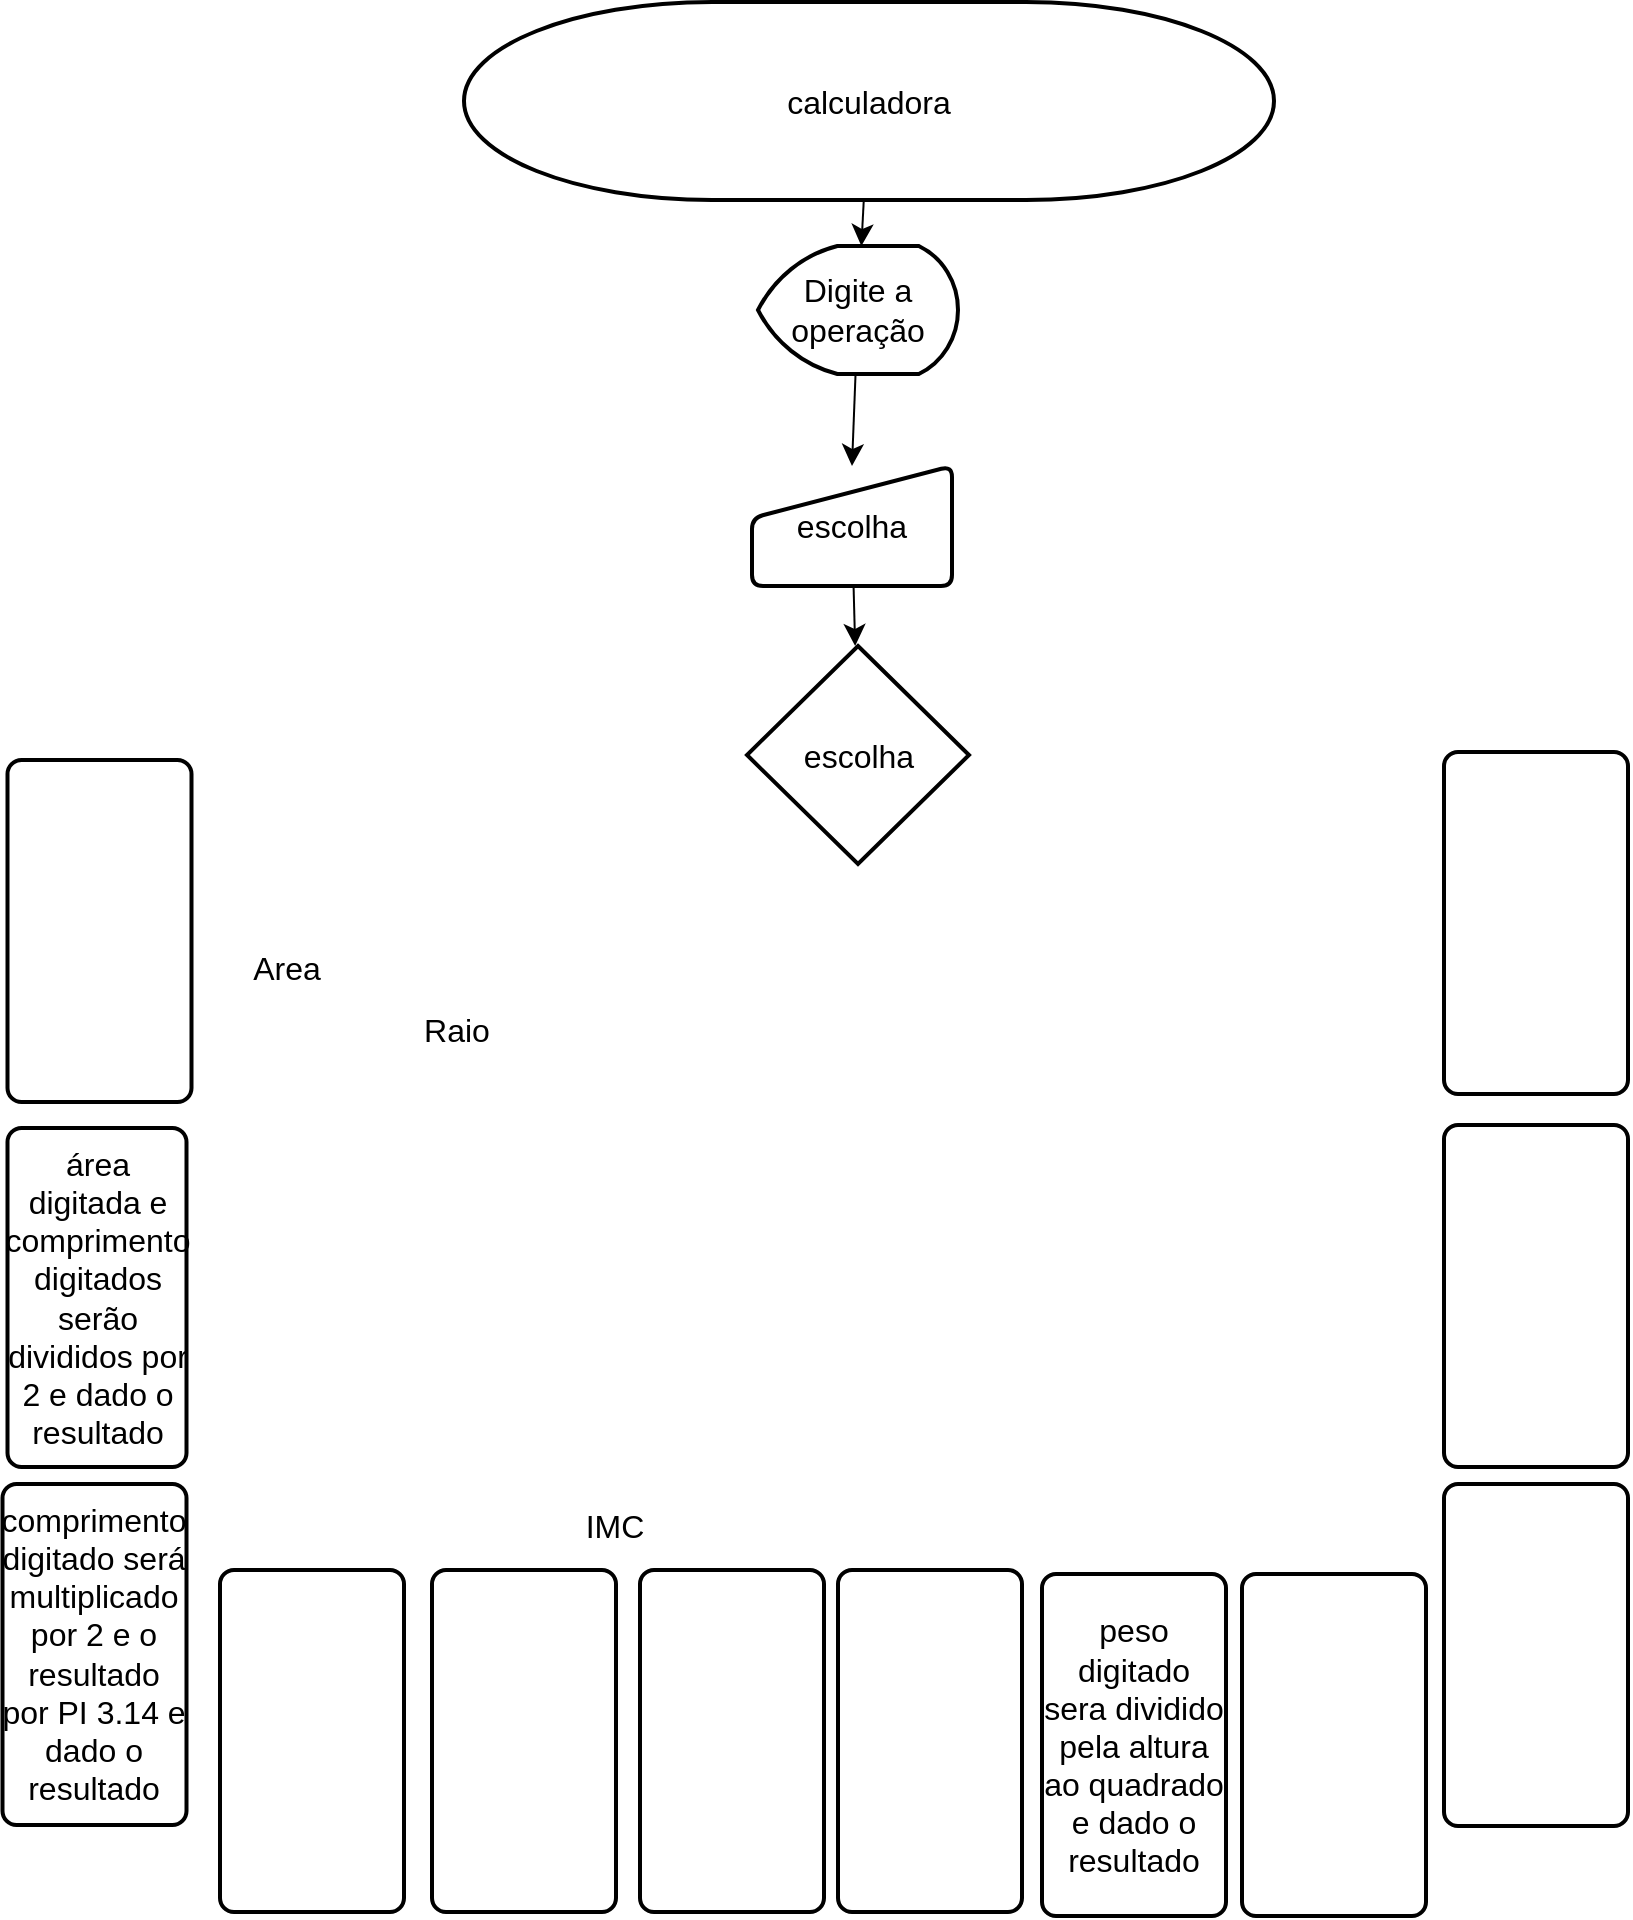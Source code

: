 <mxfile version="21.1.4" type="github">
  <diagram name="Página-1" id="cIxO0kSnO1Zjq61n_Mwn">
    <mxGraphModel dx="1684" dy="1564" grid="0" gridSize="10" guides="1" tooltips="1" connect="1" arrows="1" fold="1" page="0" pageScale="1" pageWidth="827" pageHeight="1169" math="0" shadow="0">
      <root>
        <mxCell id="0" />
        <mxCell id="1" parent="0" />
        <mxCell id="u2KsUQrhKxFPGHNxDmt6-8" value="escolha" style="strokeWidth=2;html=1;shape=mxgraph.flowchart.decision;whiteSpace=wrap;fontSize=16;" vertex="1" parent="1">
          <mxGeometry x="259.5" y="233" width="111" height="109" as="geometry" />
        </mxCell>
        <mxCell id="u2KsUQrhKxFPGHNxDmt6-16" value="área digitada e comprimento digitados serão divididos por 2 e dado o resultado" style="rounded=1;whiteSpace=wrap;html=1;absoluteArcSize=1;arcSize=14;strokeWidth=2;fontSize=16;direction=south;" vertex="1" parent="1">
          <mxGeometry x="-110.25" y="474" width="89.5" height="169.5" as="geometry" />
        </mxCell>
        <mxCell id="u2KsUQrhKxFPGHNxDmt6-37" value="" style="edgeStyle=none;curved=1;rounded=0;orthogonalLoop=1;jettySize=auto;html=1;fontSize=12;startSize=8;endSize=8;" edge="1" parent="1" source="u2KsUQrhKxFPGHNxDmt6-18" target="u2KsUQrhKxFPGHNxDmt6-35">
          <mxGeometry relative="1" as="geometry" />
        </mxCell>
        <mxCell id="u2KsUQrhKxFPGHNxDmt6-18" value="calculadora" style="strokeWidth=2;html=1;shape=mxgraph.flowchart.terminator;whiteSpace=wrap;fontSize=16;" vertex="1" parent="1">
          <mxGeometry x="118" y="-89" width="405" height="99" as="geometry" />
        </mxCell>
        <mxCell id="u2KsUQrhKxFPGHNxDmt6-31" value="comprimento digitado será multiplicado por 2 e o resultado por PI 3.14 e dado o resultado" style="rounded=1;whiteSpace=wrap;html=1;absoluteArcSize=1;arcSize=14;strokeWidth=2;fontSize=16;" vertex="1" parent="1">
          <mxGeometry x="-112.75" y="652" width="92" height="170.5" as="geometry" />
        </mxCell>
        <mxCell id="u2KsUQrhKxFPGHNxDmt6-32" value="peso digitado sera dividido pela altura ao quadrado e dado o resultado" style="rounded=1;whiteSpace=wrap;html=1;absoluteArcSize=1;arcSize=14;strokeWidth=2;fontSize=16;" vertex="1" parent="1">
          <mxGeometry x="407" y="697" width="92" height="171" as="geometry" />
        </mxCell>
        <mxCell id="u2KsUQrhKxFPGHNxDmt6-33" value="" style="rounded=1;whiteSpace=wrap;html=1;absoluteArcSize=1;arcSize=14;strokeWidth=2;fontSize=16;" vertex="1" parent="1">
          <mxGeometry x="-110.25" y="290" width="92" height="171" as="geometry" />
        </mxCell>
        <mxCell id="u2KsUQrhKxFPGHNxDmt6-34" value="" style="rounded=1;whiteSpace=wrap;html=1;absoluteArcSize=1;arcSize=14;strokeWidth=2;fontSize=16;" vertex="1" parent="1">
          <mxGeometry x="608" y="652" width="92" height="171" as="geometry" />
        </mxCell>
        <mxCell id="u2KsUQrhKxFPGHNxDmt6-54" style="edgeStyle=none;curved=1;rounded=0;orthogonalLoop=1;jettySize=auto;html=1;entryX=0.5;entryY=0;entryDx=0;entryDy=0;fontSize=12;startSize=8;endSize=8;" edge="1" parent="1" source="u2KsUQrhKxFPGHNxDmt6-35" target="u2KsUQrhKxFPGHNxDmt6-39">
          <mxGeometry relative="1" as="geometry" />
        </mxCell>
        <mxCell id="u2KsUQrhKxFPGHNxDmt6-35" value="Digite a operação" style="strokeWidth=2;html=1;shape=mxgraph.flowchart.display;whiteSpace=wrap;fontSize=16;" vertex="1" parent="1">
          <mxGeometry x="265" y="33" width="100" height="64" as="geometry" />
        </mxCell>
        <mxCell id="u2KsUQrhKxFPGHNxDmt6-40" value="" style="edgeStyle=none;curved=1;rounded=0;orthogonalLoop=1;jettySize=auto;html=1;fontSize=12;startSize=8;endSize=8;" edge="1" parent="1" source="u2KsUQrhKxFPGHNxDmt6-39" target="u2KsUQrhKxFPGHNxDmt6-8">
          <mxGeometry relative="1" as="geometry" />
        </mxCell>
        <mxCell id="u2KsUQrhKxFPGHNxDmt6-39" value="escolha" style="html=1;strokeWidth=2;shape=manualInput;whiteSpace=wrap;rounded=1;size=26;arcSize=11;fontSize=16;" vertex="1" parent="1">
          <mxGeometry x="262" y="143" width="100" height="60" as="geometry" />
        </mxCell>
        <mxCell id="u2KsUQrhKxFPGHNxDmt6-43" value="Area" style="text;html=1;align=center;verticalAlign=middle;resizable=0;points=[];autosize=1;strokeColor=none;fillColor=none;fontSize=16;" vertex="1" parent="1">
          <mxGeometry x="3" y="378" width="52" height="31" as="geometry" />
        </mxCell>
        <mxCell id="u2KsUQrhKxFPGHNxDmt6-44" value="Raio" style="text;html=1;align=center;verticalAlign=middle;resizable=0;points=[];autosize=1;strokeColor=none;fillColor=none;fontSize=16;" vertex="1" parent="1">
          <mxGeometry x="88" y="409" width="51" height="31" as="geometry" />
        </mxCell>
        <mxCell id="u2KsUQrhKxFPGHNxDmt6-46" value="IMC" style="text;html=1;align=center;verticalAlign=middle;resizable=0;points=[];autosize=1;strokeColor=none;fillColor=none;fontSize=16;" vertex="1" parent="1">
          <mxGeometry x="169" y="657" width="47" height="31" as="geometry" />
        </mxCell>
        <mxCell id="u2KsUQrhKxFPGHNxDmt6-47" value="" style="rounded=1;whiteSpace=wrap;html=1;absoluteArcSize=1;arcSize=14;strokeWidth=2;fontSize=16;" vertex="1" parent="1">
          <mxGeometry x="608" y="286" width="92" height="171" as="geometry" />
        </mxCell>
        <mxCell id="u2KsUQrhKxFPGHNxDmt6-48" value="" style="rounded=1;whiteSpace=wrap;html=1;absoluteArcSize=1;arcSize=14;strokeWidth=2;fontSize=16;" vertex="1" parent="1">
          <mxGeometry x="608" y="472.5" width="92" height="171" as="geometry" />
        </mxCell>
        <mxCell id="u2KsUQrhKxFPGHNxDmt6-49" value="" style="rounded=1;whiteSpace=wrap;html=1;absoluteArcSize=1;arcSize=14;strokeWidth=2;fontSize=16;" vertex="1" parent="1">
          <mxGeometry x="305" y="695" width="92" height="171" as="geometry" />
        </mxCell>
        <mxCell id="u2KsUQrhKxFPGHNxDmt6-50" value="" style="rounded=1;whiteSpace=wrap;html=1;absoluteArcSize=1;arcSize=14;strokeWidth=2;fontSize=16;" vertex="1" parent="1">
          <mxGeometry x="-4" y="695" width="92" height="171" as="geometry" />
        </mxCell>
        <mxCell id="u2KsUQrhKxFPGHNxDmt6-51" value="" style="rounded=1;whiteSpace=wrap;html=1;absoluteArcSize=1;arcSize=14;strokeWidth=2;fontSize=16;" vertex="1" parent="1">
          <mxGeometry x="206" y="695" width="92" height="171" as="geometry" />
        </mxCell>
        <mxCell id="u2KsUQrhKxFPGHNxDmt6-52" value="" style="rounded=1;whiteSpace=wrap;html=1;absoluteArcSize=1;arcSize=14;strokeWidth=2;fontSize=16;" vertex="1" parent="1">
          <mxGeometry x="507" y="697" width="92" height="171" as="geometry" />
        </mxCell>
        <mxCell id="u2KsUQrhKxFPGHNxDmt6-53" value="" style="rounded=1;whiteSpace=wrap;html=1;absoluteArcSize=1;arcSize=14;strokeWidth=2;fontSize=16;" vertex="1" parent="1">
          <mxGeometry x="102" y="695" width="92" height="171" as="geometry" />
        </mxCell>
      </root>
    </mxGraphModel>
  </diagram>
</mxfile>
